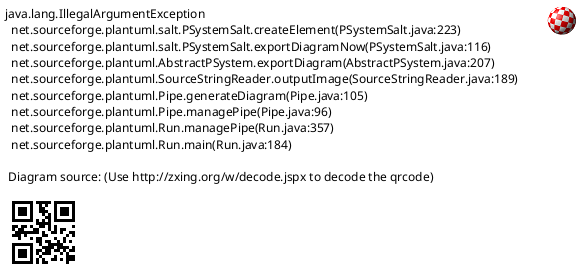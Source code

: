 @startsalt

' !include class_diagram_utils.puml

class MaClasse {
  -member("int", attribut1)
  member("int", attribut2)
  -member("void", "nom(String,Integer,List<Integer>)")
}

@endsalt
